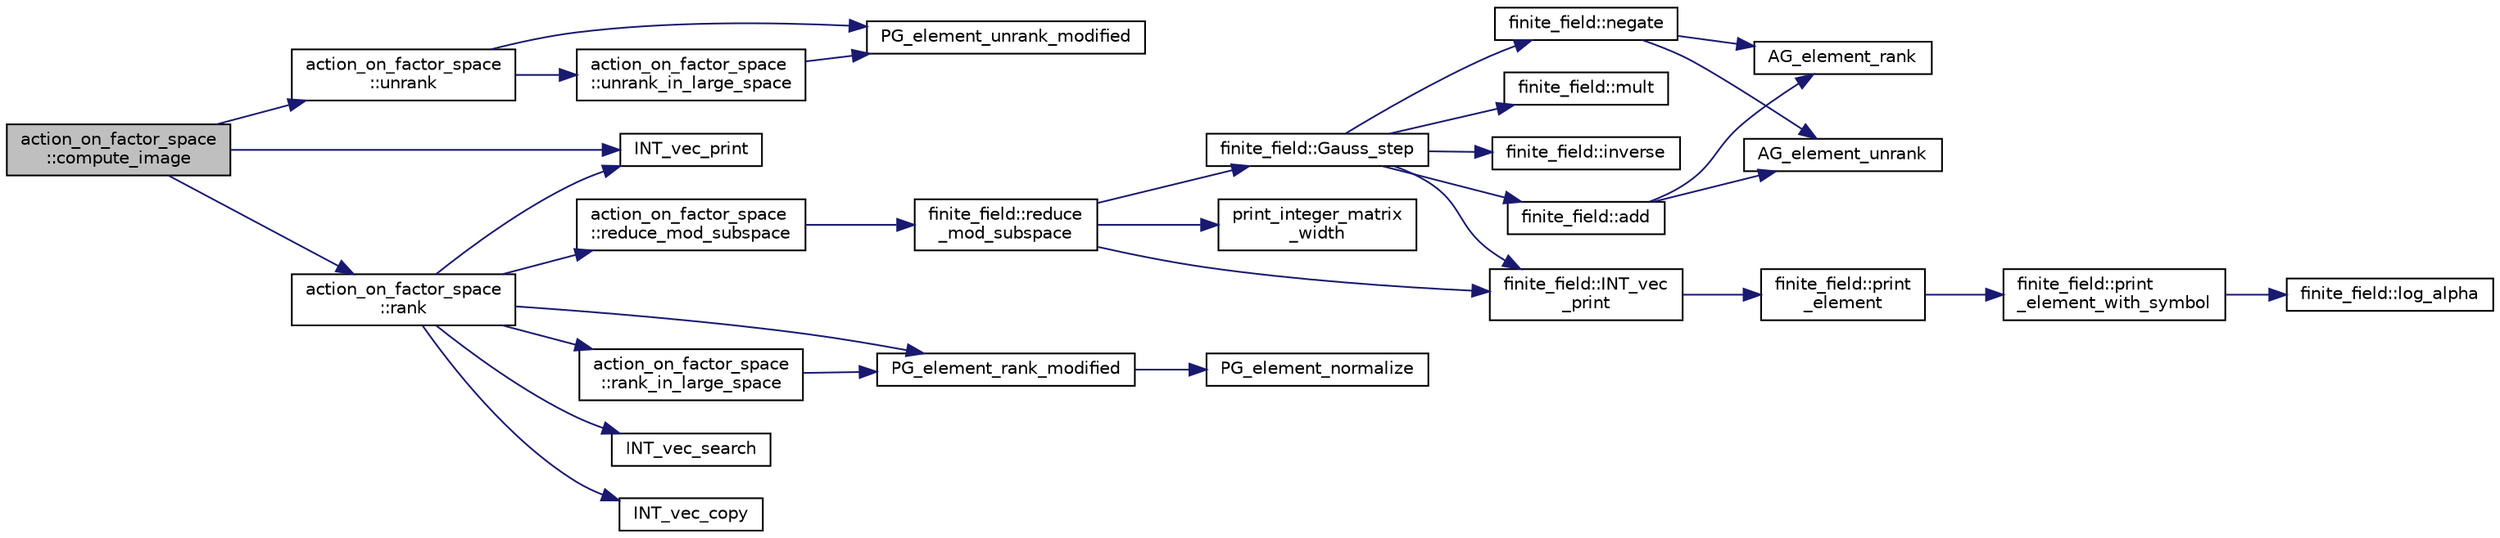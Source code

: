 digraph "action_on_factor_space::compute_image"
{
  edge [fontname="Helvetica",fontsize="10",labelfontname="Helvetica",labelfontsize="10"];
  node [fontname="Helvetica",fontsize="10",shape=record];
  rankdir="LR";
  Node100 [label="action_on_factor_space\l::compute_image",height=0.2,width=0.4,color="black", fillcolor="grey75", style="filled", fontcolor="black"];
  Node100 -> Node101 [color="midnightblue",fontsize="10",style="solid",fontname="Helvetica"];
  Node101 [label="action_on_factor_space\l::unrank",height=0.2,width=0.4,color="black", fillcolor="white", style="filled",URL="$d5/d25/classaction__on__factor__space.html#a5abf9bcee965fbeb551fcb71970833f9"];
  Node101 -> Node102 [color="midnightblue",fontsize="10",style="solid",fontname="Helvetica"];
  Node102 [label="action_on_factor_space\l::unrank_in_large_space",height=0.2,width=0.4,color="black", fillcolor="white", style="filled",URL="$d5/d25/classaction__on__factor__space.html#af2b5fc47970e8914d5d51cad78f00c52"];
  Node102 -> Node103 [color="midnightblue",fontsize="10",style="solid",fontname="Helvetica"];
  Node103 [label="PG_element_unrank_modified",height=0.2,width=0.4,color="black", fillcolor="white", style="filled",URL="$d4/d67/geometry_8h.html#a83ae9b605d496f6a90345303f6efae64"];
  Node101 -> Node103 [color="midnightblue",fontsize="10",style="solid",fontname="Helvetica"];
  Node100 -> Node104 [color="midnightblue",fontsize="10",style="solid",fontname="Helvetica"];
  Node104 [label="INT_vec_print",height=0.2,width=0.4,color="black", fillcolor="white", style="filled",URL="$df/dbf/sajeeb_8_c.html#a79a5901af0b47dd0d694109543c027fe"];
  Node100 -> Node105 [color="midnightblue",fontsize="10",style="solid",fontname="Helvetica"];
  Node105 [label="action_on_factor_space\l::rank",height=0.2,width=0.4,color="black", fillcolor="white", style="filled",URL="$d5/d25/classaction__on__factor__space.html#a05bddc91a8c098cefd14cdfe2fe0edad"];
  Node105 -> Node106 [color="midnightblue",fontsize="10",style="solid",fontname="Helvetica"];
  Node106 [label="INT_vec_copy",height=0.2,width=0.4,color="black", fillcolor="white", style="filled",URL="$df/dbf/sajeeb_8_c.html#ac2d875e27e009af6ec04d17254d11075"];
  Node105 -> Node107 [color="midnightblue",fontsize="10",style="solid",fontname="Helvetica"];
  Node107 [label="action_on_factor_space\l::reduce_mod_subspace",height=0.2,width=0.4,color="black", fillcolor="white", style="filled",URL="$d5/d25/classaction__on__factor__space.html#a28aacf2959bc402b418f7749c23c5d6a"];
  Node107 -> Node108 [color="midnightblue",fontsize="10",style="solid",fontname="Helvetica"];
  Node108 [label="finite_field::reduce\l_mod_subspace",height=0.2,width=0.4,color="black", fillcolor="white", style="filled",URL="$df/d5a/classfinite__field.html#a58c58854e54819ab1f3b1df2a12423ad"];
  Node108 -> Node109 [color="midnightblue",fontsize="10",style="solid",fontname="Helvetica"];
  Node109 [label="finite_field::INT_vec\l_print",height=0.2,width=0.4,color="black", fillcolor="white", style="filled",URL="$df/d5a/classfinite__field.html#a9c33a61dedc197e37b014b6f8dc07f06"];
  Node109 -> Node110 [color="midnightblue",fontsize="10",style="solid",fontname="Helvetica"];
  Node110 [label="finite_field::print\l_element",height=0.2,width=0.4,color="black", fillcolor="white", style="filled",URL="$df/d5a/classfinite__field.html#ab7d1f59c043d7696b8b47c92d0fedad5"];
  Node110 -> Node111 [color="midnightblue",fontsize="10",style="solid",fontname="Helvetica"];
  Node111 [label="finite_field::print\l_element_with_symbol",height=0.2,width=0.4,color="black", fillcolor="white", style="filled",URL="$df/d5a/classfinite__field.html#aa0180c961aa4a0a8934cb4dc82e38a4d"];
  Node111 -> Node112 [color="midnightblue",fontsize="10",style="solid",fontname="Helvetica"];
  Node112 [label="finite_field::log_alpha",height=0.2,width=0.4,color="black", fillcolor="white", style="filled",URL="$df/d5a/classfinite__field.html#a446a83ae0d281ddf44215626f0097305"];
  Node108 -> Node113 [color="midnightblue",fontsize="10",style="solid",fontname="Helvetica"];
  Node113 [label="print_integer_matrix\l_width",height=0.2,width=0.4,color="black", fillcolor="white", style="filled",URL="$d5/db4/io__and__os_8h.html#aa78f3e73fc2179251bd15adbcc31573f"];
  Node108 -> Node114 [color="midnightblue",fontsize="10",style="solid",fontname="Helvetica"];
  Node114 [label="finite_field::Gauss_step",height=0.2,width=0.4,color="black", fillcolor="white", style="filled",URL="$df/d5a/classfinite__field.html#a888228cd0bdf000bd4d44cf4d1ad62ce"];
  Node114 -> Node109 [color="midnightblue",fontsize="10",style="solid",fontname="Helvetica"];
  Node114 -> Node115 [color="midnightblue",fontsize="10",style="solid",fontname="Helvetica"];
  Node115 [label="finite_field::negate",height=0.2,width=0.4,color="black", fillcolor="white", style="filled",URL="$df/d5a/classfinite__field.html#aa9d798298f25d4a9262b5bc5f1733e31"];
  Node115 -> Node116 [color="midnightblue",fontsize="10",style="solid",fontname="Helvetica"];
  Node116 [label="AG_element_unrank",height=0.2,width=0.4,color="black", fillcolor="white", style="filled",URL="$d4/d67/geometry_8h.html#a4a33b86c87b2879b97cfa1327abe2885"];
  Node115 -> Node117 [color="midnightblue",fontsize="10",style="solid",fontname="Helvetica"];
  Node117 [label="AG_element_rank",height=0.2,width=0.4,color="black", fillcolor="white", style="filled",URL="$d4/d67/geometry_8h.html#ab2ac908d07dd8038fd996e26bdc75c17"];
  Node114 -> Node118 [color="midnightblue",fontsize="10",style="solid",fontname="Helvetica"];
  Node118 [label="finite_field::mult",height=0.2,width=0.4,color="black", fillcolor="white", style="filled",URL="$df/d5a/classfinite__field.html#a24fb5917aa6d4d656fd855b7f44a13b0"];
  Node114 -> Node119 [color="midnightblue",fontsize="10",style="solid",fontname="Helvetica"];
  Node119 [label="finite_field::inverse",height=0.2,width=0.4,color="black", fillcolor="white", style="filled",URL="$df/d5a/classfinite__field.html#a69f2a12c01e70b7ce2d115c5221c9cdd"];
  Node114 -> Node120 [color="midnightblue",fontsize="10",style="solid",fontname="Helvetica"];
  Node120 [label="finite_field::add",height=0.2,width=0.4,color="black", fillcolor="white", style="filled",URL="$df/d5a/classfinite__field.html#a8f12328a27500f3c7be0c849ebbc9d14"];
  Node120 -> Node116 [color="midnightblue",fontsize="10",style="solid",fontname="Helvetica"];
  Node120 -> Node117 [color="midnightblue",fontsize="10",style="solid",fontname="Helvetica"];
  Node105 -> Node121 [color="midnightblue",fontsize="10",style="solid",fontname="Helvetica"];
  Node121 [label="action_on_factor_space\l::rank_in_large_space",height=0.2,width=0.4,color="black", fillcolor="white", style="filled",URL="$d5/d25/classaction__on__factor__space.html#aef04c8544847da7084f73981b9fde4fe"];
  Node121 -> Node122 [color="midnightblue",fontsize="10",style="solid",fontname="Helvetica"];
  Node122 [label="PG_element_rank_modified",height=0.2,width=0.4,color="black", fillcolor="white", style="filled",URL="$d4/d67/geometry_8h.html#a9cd1a8bf5b88a038e33862f6c2c3dd36"];
  Node122 -> Node123 [color="midnightblue",fontsize="10",style="solid",fontname="Helvetica"];
  Node123 [label="PG_element_normalize",height=0.2,width=0.4,color="black", fillcolor="white", style="filled",URL="$df/de4/projective_8_c.html#a5a4c3c1158bad6bab0d786c616bd0996"];
  Node105 -> Node124 [color="midnightblue",fontsize="10",style="solid",fontname="Helvetica"];
  Node124 [label="INT_vec_search",height=0.2,width=0.4,color="black", fillcolor="white", style="filled",URL="$d5/de2/foundations_2data__structures_2data__structures_8h.html#ad103ef2316a1f671bdb68fd9cd9ba945"];
  Node105 -> Node104 [color="midnightblue",fontsize="10",style="solid",fontname="Helvetica"];
  Node105 -> Node122 [color="midnightblue",fontsize="10",style="solid",fontname="Helvetica"];
}
